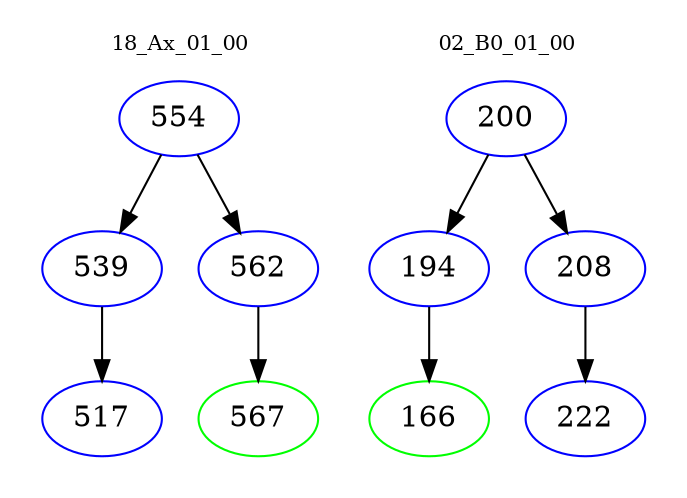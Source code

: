 digraph{
subgraph cluster_0 {
color = white
label = "18_Ax_01_00";
fontsize=10;
T0_554 [label="554", color="blue"]
T0_554 -> T0_539 [color="black"]
T0_539 [label="539", color="blue"]
T0_539 -> T0_517 [color="black"]
T0_517 [label="517", color="blue"]
T0_554 -> T0_562 [color="black"]
T0_562 [label="562", color="blue"]
T0_562 -> T0_567 [color="black"]
T0_567 [label="567", color="green"]
}
subgraph cluster_1 {
color = white
label = "02_B0_01_00";
fontsize=10;
T1_200 [label="200", color="blue"]
T1_200 -> T1_194 [color="black"]
T1_194 [label="194", color="blue"]
T1_194 -> T1_166 [color="black"]
T1_166 [label="166", color="green"]
T1_200 -> T1_208 [color="black"]
T1_208 [label="208", color="blue"]
T1_208 -> T1_222 [color="black"]
T1_222 [label="222", color="blue"]
}
}
